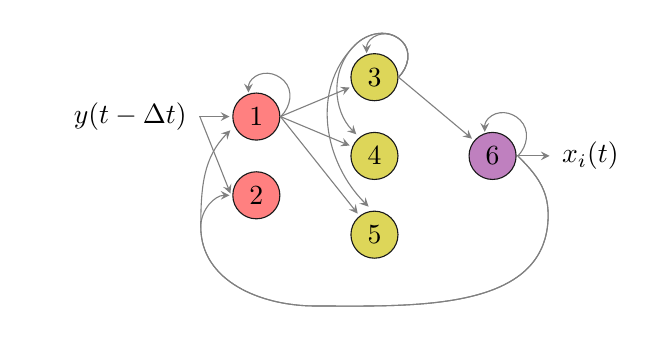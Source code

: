 \def\layersep{1.5cm}
\def\numberNeuronInput{1}
\def\numberNeuronHidden{1}
\def\numberNeuronOutput{1}
\begin{tikzpicture}[shorten >=1pt,draw=black!50, node distance=\layersep]
  \tikzset{normal arrow/.style={draw,-{stealth[black!50]},shorten <=0pt}}
	\tikzset{body arrow/.style={draw,shorten <=0pt, shorten >= 0pt}}
  \tikzset{head arrow/.style={draw,-{stealth[black!50]},shorten <=0pt, shorten >= 0pt}}
  \tikzstyle{every pin edge}=[{stealth[black!50]}-,shorten <=1pt]
  \tikzstyle{neuron}=[circle,draw=black!90,fill=black!25,minimum size=17pt,inner sep=0pt]
  \tikzstyle{input neuron}=[neuron, fill=red!50];
  \tikzstyle{output neuron}=[neuron, fill=violet!50];
  \tikzstyle{hidden neuron}=[neuron, fill=black!20!yellow!75];
  \tikzstyle{annot} = [text width=4em, text centered]
  
  \node[input neuron, pin=left:$y(t-\Delta t)$] (I-1) at (0,-1) {1};
  \node[input neuron] (I-2) at (0,-2) {2};

  % Draw the hidden layer nodes
  \foreach \name / \y in {1,...,3}
    \pgfmathsetmacro\result{\name + 2}
    \path[yshift=0.5cm]
      node[hidden neuron] (H-\name) at (\layersep,-\y cm) {\pgfmathprintnumber{\result}};

  % Draw the output layer node
  \node[output neuron,pin={[pin edge={normal arrow}]right:$x_i(t)$}, right of=H-2] (O-1) {6};

  % Connect every node in the input layer with every node in the
  % hidden layer.
  \foreach \source in {1,...,\numberNeuronInput}
    \foreach \dest in {1,...,3}
      \draw[normal arrow] (I-\source.east) -- (H-\dest);

  % Connect every node in the hidden layer with the output layer
  \foreach \source in {1,...,\numberNeuronHidden}
    \draw[normal arrow] (H-\source.east) -- (O-1);

  %Self feedback
  %Input
  \foreach \x in {1,...,\numberNeuronInput} {
    \coordinate (C1) at ($(I-\x.east) + (0.005,0)$);
    \coordinate (C2) at ($(I-\x.north) + (0.35,0.15)$);
	  \coordinate (C3) at ($(I-\x.north) + (-0.055,0.17)$);
	  \coordinate (C4) at ($(I-\x.north) + (-0.1,0)$);
    \draw [head arrow] (C1) to[out=45,in=-45] (C2) to[out=135,in=45] (C3) to[out=-135,in=90] (C4);
  }
  %Hidden
  \foreach \x in {1,...,\numberNeuronHidden} {
    \coordinate (C1) at ($(H-\x.east) + (0,0)$);
    \coordinate (C2) at ($(H-\x.north) + (0.35,0.15)$);
	  \coordinate (C3) at ($(H-\x.north) + (-0.055,0.17)$);
	  \coordinate (C4) at ($(H-\x.north) + (-0.1,0)$);
    \draw [head arrow] (C1) to[out=45,in=-45] (C2) to[out=135,in=45] (C3) to[out=-135,in=90] (C4);
  }
  \draw[normal arrow] (H-1.east) to[out=45,in=-45] ($(H-1.north) + (0.35,0.15)$) to[out=135,in=45] ($(H-1.north) + (-0.25,0.1)$) to[out=-135,in=135] ($(H-2.west) + (0.1,0.25)$);
  \draw[normal arrow] (H-1.east) to[out=45,in=-45] ($(H-1.north) + (0.35,0.15)$) to[out=135,in=45] ($(H-1.north) + (-0.25,0.1)$) to[out=-135,in=135] ($(H-3.north) + (-0.05,0.025)$);
  %Output
  \foreach \x in {1,...,\numberNeuronOutput} {
    \coordinate (C1) at ($(O-\x.east) + (0.015,0)$);
    \coordinate (C2) at ($(O-\x.north) + (0.35,0.15)$);
	  \coordinate (C3) at ($(O-\x.north) + (-0.055,0.17)$);
	  \coordinate (C4) at ($(O-\x.north) + (-0.1,0)$);
    \draw [head arrow] (C1) to[out=45,in=-45] (C2) to[out=135,in=45] (C3) to[out=-135,in=90] (C4);
  }
  %Feedback for outpu to the input
  \coordinate (C1) at ($(O-1.east) + (0.015,0)$);
  \coordinate (C2) at ($(I-2.south) + (0,-0.75)$);
  \coordinate (C3) at ($(I-2.west) + (-0.412,0.03)$);
  \draw[normal arrow] ($(O-1.east) + (0.015,0)$) to[out=-45,in=90] ($(O-1.east) + (0.4,-0.75)$) to[out=-90,in=0] ($(I-2.south) + (0.75,-1.1)$) to[out=180,in=-90] ($(I-2.west) + (-0.4,-0.4)$) to[out=90,in=180] ($(I-2.west) + (0,0)$);
  \draw[normal arrow] ($(O-1.east) + (0.015,0)$) to[out=-45,in=90] ($(O-1.east) + (0.4,-0.75)$) to[out=-90,in=0] ($(I-2.south) + (0.75,-1.1)$) to[out=180,in=-90] ($(I-2.west) + (-0.4,-0.4)$) to[out=90,in=-135] ($(I-1.west) + (0,-0.15)$);
  %Other two inputs
  \draw[normal arrow] ($(I-1.west) + (-0.412,0)$) -- ($(I-2.west) + (-0.01,-0.01)$);
\end{tikzpicture}
